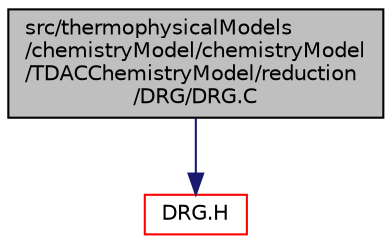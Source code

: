 digraph "src/thermophysicalModels/chemistryModel/chemistryModel/TDACChemistryModel/reduction/DRG/DRG.C"
{
  bgcolor="transparent";
  edge [fontname="Helvetica",fontsize="10",labelfontname="Helvetica",labelfontsize="10"];
  node [fontname="Helvetica",fontsize="10",shape=record];
  Node1 [label="src/thermophysicalModels\l/chemistryModel/chemistryModel\l/TDACChemistryModel/reduction\l/DRG/DRG.C",height=0.2,width=0.4,color="black", fillcolor="grey75", style="filled" fontcolor="black"];
  Node1 -> Node2 [color="midnightblue",fontsize="10",style="solid",fontname="Helvetica"];
  Node2 [label="DRG.H",height=0.2,width=0.4,color="red",URL="$DRG_8H.html"];
}
